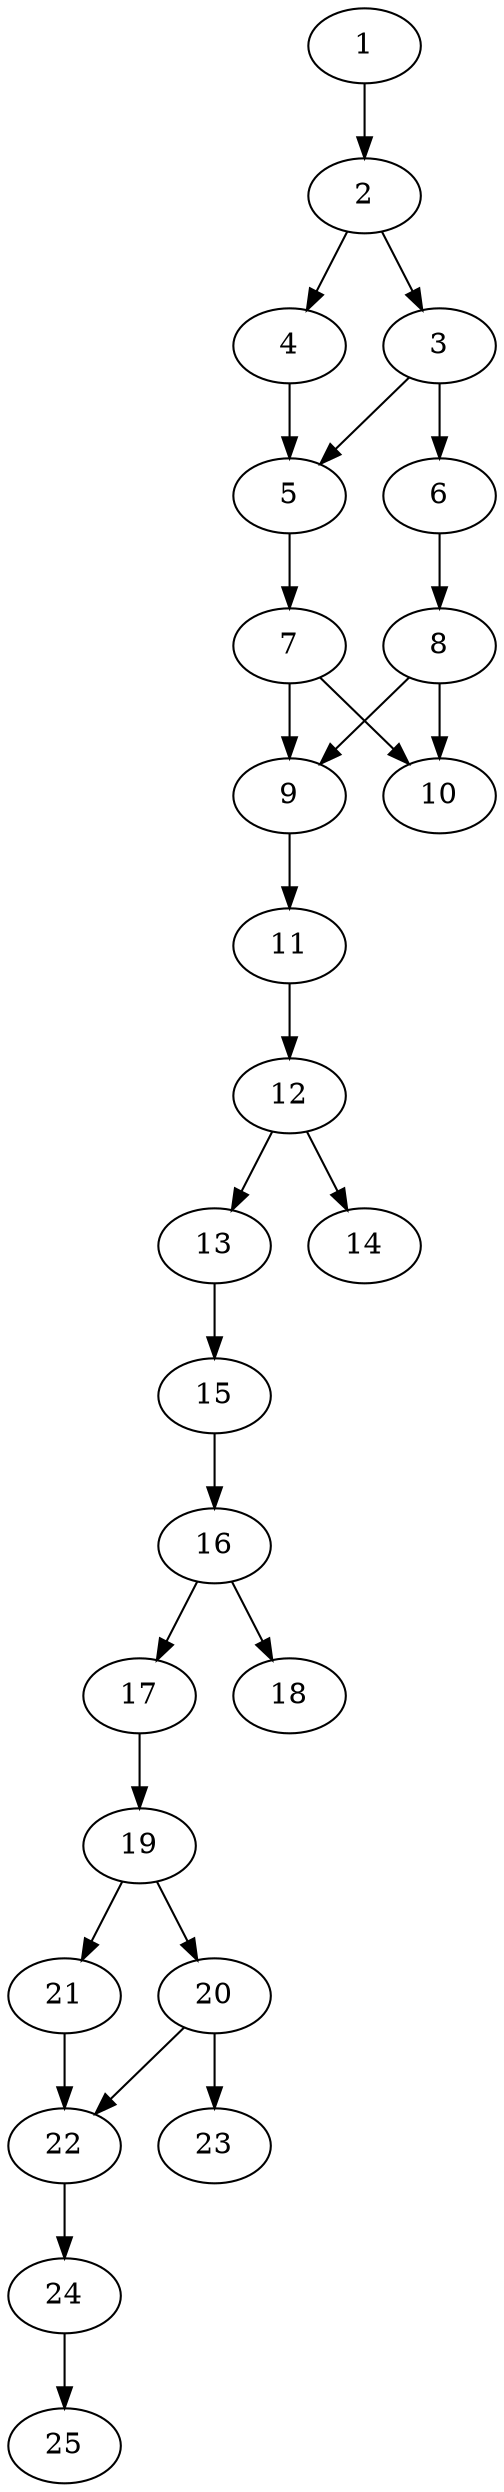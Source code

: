 // DAG automatically generated by daggen at Thu Oct  3 14:00:39 2019
// ./daggen --dot -n 25 --ccr 0.5 --fat 0.3 --regular 0.5 --density 0.6 --mindata 5242880 --maxdata 52428800 
digraph G {
  1 [size="26585088", alpha="0.18", expect_size="13292544"] 
  1 -> 2 [size ="13292544"]
  2 [size="61868032", alpha="0.05", expect_size="30934016"] 
  2 -> 3 [size ="30934016"]
  2 -> 4 [size ="30934016"]
  3 [size="51040256", alpha="0.15", expect_size="25520128"] 
  3 -> 5 [size ="25520128"]
  3 -> 6 [size ="25520128"]
  4 [size="59248640", alpha="0.19", expect_size="29624320"] 
  4 -> 5 [size ="29624320"]
  5 [size="99559424", alpha="0.03", expect_size="49779712"] 
  5 -> 7 [size ="49779712"]
  6 [size="26994688", alpha="0.14", expect_size="13497344"] 
  6 -> 8 [size ="13497344"]
  7 [size="87746560", alpha="0.19", expect_size="43873280"] 
  7 -> 9 [size ="43873280"]
  7 -> 10 [size ="43873280"]
  8 [size="94021632", alpha="0.03", expect_size="47010816"] 
  8 -> 9 [size ="47010816"]
  8 -> 10 [size ="47010816"]
  9 [size="103516160", alpha="0.13", expect_size="51758080"] 
  9 -> 11 [size ="51758080"]
  10 [size="96737280", alpha="0.13", expect_size="48368640"] 
  11 [size="101140480", alpha="0.16", expect_size="50570240"] 
  11 -> 12 [size ="50570240"]
  12 [size="92932096", alpha="0.07", expect_size="46466048"] 
  12 -> 13 [size ="46466048"]
  12 -> 14 [size ="46466048"]
  13 [size="20705280", alpha="0.17", expect_size="10352640"] 
  13 -> 15 [size ="10352640"]
  14 [size="89911296", alpha="0.14", expect_size="44955648"] 
  15 [size="82853888", alpha="0.01", expect_size="41426944"] 
  15 -> 16 [size ="41426944"]
  16 [size="96432128", alpha="0.04", expect_size="48216064"] 
  16 -> 17 [size ="48216064"]
  16 -> 18 [size ="48216064"]
  17 [size="70367232", alpha="0.16", expect_size="35183616"] 
  17 -> 19 [size ="35183616"]
  18 [size="64206848", alpha="0.03", expect_size="32103424"] 
  19 [size="77137920", alpha="0.03", expect_size="38568960"] 
  19 -> 20 [size ="38568960"]
  19 -> 21 [size ="38568960"]
  20 [size="42373120", alpha="0.16", expect_size="21186560"] 
  20 -> 22 [size ="21186560"]
  20 -> 23 [size ="21186560"]
  21 [size="103133184", alpha="0.12", expect_size="51566592"] 
  21 -> 22 [size ="51566592"]
  22 [size="82417664", alpha="0.19", expect_size="41208832"] 
  22 -> 24 [size ="41208832"]
  23 [size="21585920", alpha="0.15", expect_size="10792960"] 
  24 [size="100071424", alpha="0.01", expect_size="50035712"] 
  24 -> 25 [size ="50035712"]
  25 [size="73510912", alpha="0.06", expect_size="36755456"] 
}
